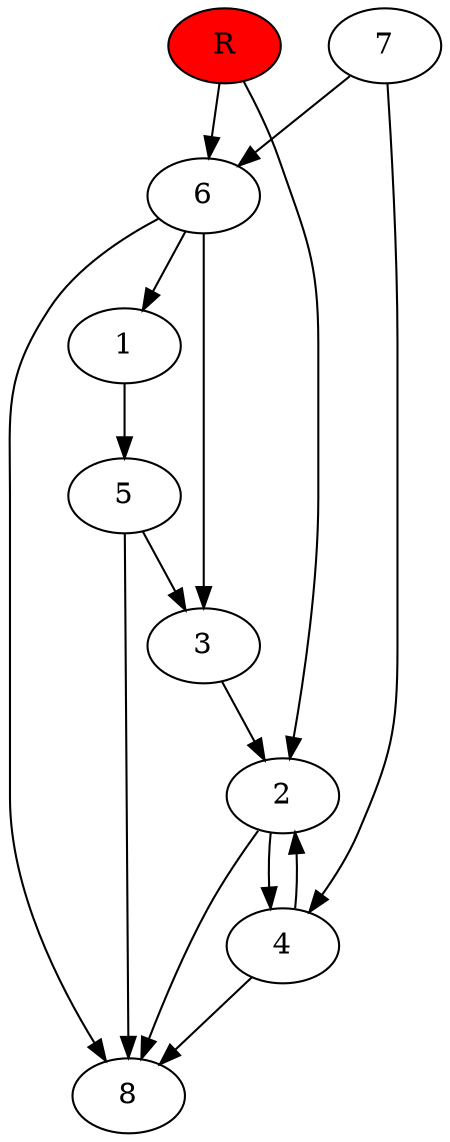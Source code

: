 digraph prb5593 {
	1
	2
	3
	4
	5
	6
	7
	8
	R [fillcolor="#ff0000" style=filled]
	1 -> 5
	2 -> 4
	2 -> 8
	3 -> 2
	4 -> 2
	4 -> 8
	5 -> 3
	5 -> 8
	6 -> 1
	6 -> 3
	6 -> 8
	7 -> 4
	7 -> 6
	R -> 2
	R -> 6
}
